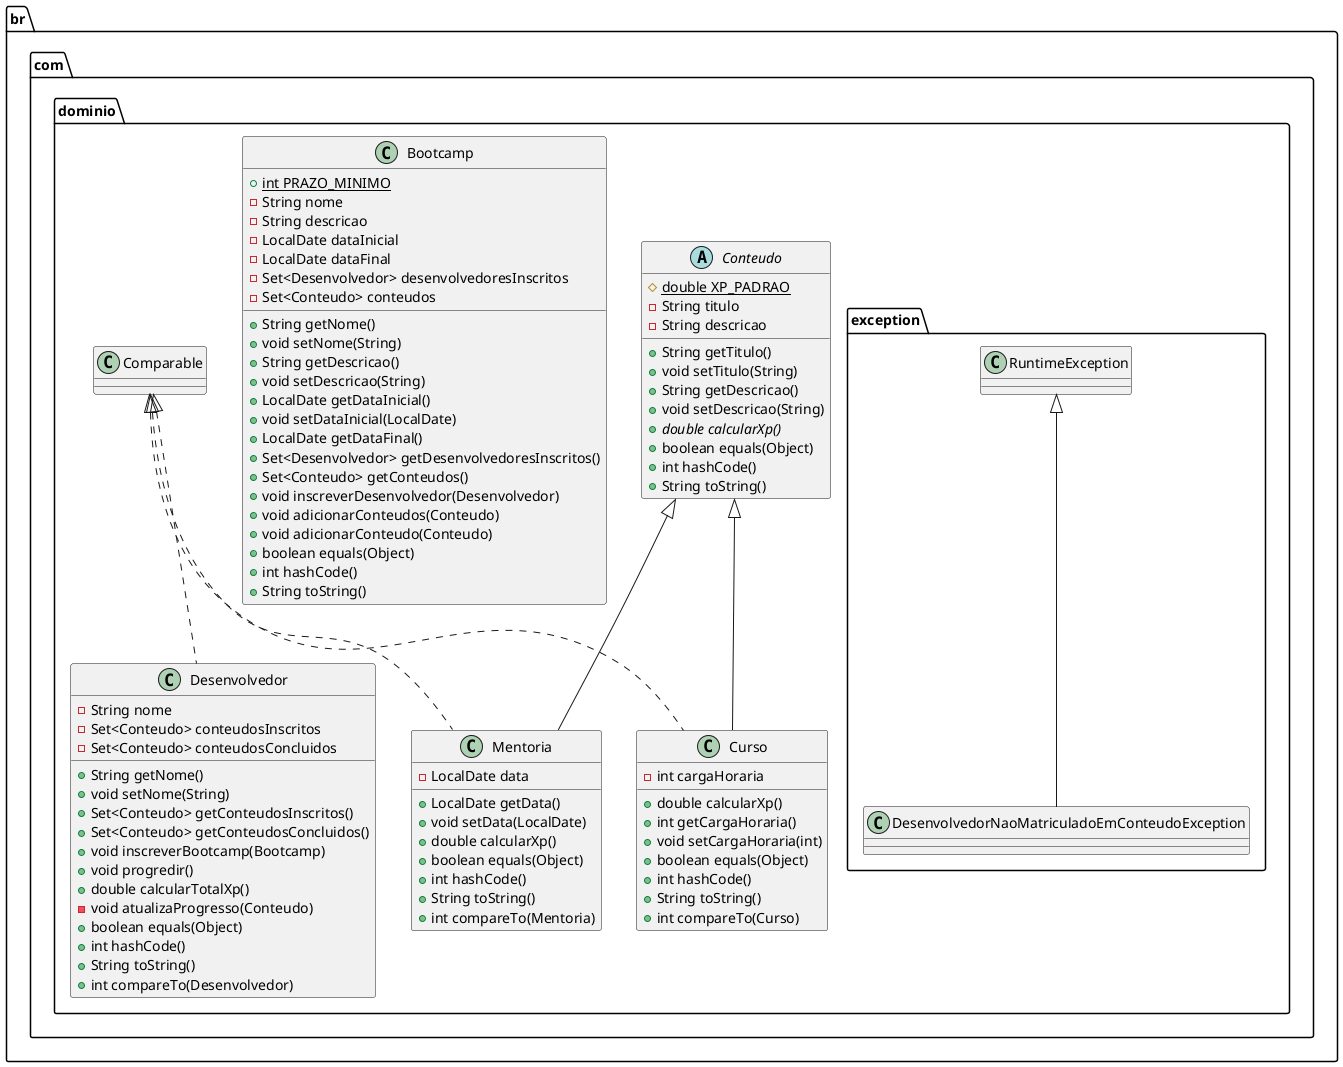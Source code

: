 @startuml
class br.com.dominio.Mentoria {
- LocalDate data
+ LocalDate getData()
+ void setData(LocalDate)
+ double calcularXp()
+ boolean equals(Object)
+ int hashCode()
+ String toString()
+ int compareTo(Mentoria)
}


abstract class br.com.dominio.Conteudo {
# {static} double XP_PADRAO
- String titulo
- String descricao
+ String getTitulo()
+ void setTitulo(String)
+ String getDescricao()
+ void setDescricao(String)
+ {abstract}double calcularXp()
+ boolean equals(Object)
+ int hashCode()
+ String toString()
}


class br.com.dominio.exception.DesenvolvedorNaoMatriculadoEmConteudoException {
}
class br.com.dominio.Curso {
- int cargaHoraria
+ double calcularXp()
+ int getCargaHoraria()
+ void setCargaHoraria(int)
+ boolean equals(Object)
+ int hashCode()
+ String toString()
+ int compareTo(Curso)
}


class br.com.dominio.Desenvolvedor {
- String nome
- Set<Conteudo> conteudosInscritos
- Set<Conteudo> conteudosConcluidos
+ String getNome()
+ void setNome(String)
+ Set<Conteudo> getConteudosInscritos()
+ Set<Conteudo> getConteudosConcluidos()
+ void inscreverBootcamp(Bootcamp)
+ void progredir()
+ double calcularTotalXp()
- void atualizaProgresso(Conteudo)
+ boolean equals(Object)
+ int hashCode()
+ String toString()
+ int compareTo(Desenvolvedor)
}


class br.com.dominio.Bootcamp {
+ {static} int PRAZO_MINIMO
- String nome
- String descricao
- LocalDate dataInicial
- LocalDate dataFinal
- Set<Desenvolvedor> desenvolvedoresInscritos
- Set<Conteudo> conteudos
+ String getNome()
+ void setNome(String)
+ String getDescricao()
+ void setDescricao(String)
+ LocalDate getDataInicial()
+ void setDataInicial(LocalDate)
+ LocalDate getDataFinal()
+ Set<Desenvolvedor> getDesenvolvedoresInscritos()
+ Set<Conteudo> getConteudos()
+ void inscreverDesenvolvedor(Desenvolvedor)
+ void adicionarConteudos(Conteudo)
+ void adicionarConteudo(Conteudo)
+ boolean equals(Object)
+ int hashCode()
+ String toString()
}




br.com.dominio.Comparable <|.. br.com.dominio.Mentoria
br.com.dominio.Conteudo <|-- br.com.dominio.Mentoria
br.com.dominio.exception.RuntimeException <|-- br.com.dominio.exception.DesenvolvedorNaoMatriculadoEmConteudoException
br.com.dominio.Comparable <|.. br.com.dominio.Curso
br.com.dominio.Conteudo <|-- br.com.dominio.Curso
br.com.dominio.Comparable <|.. br.com.dominio.Desenvolvedor
@enduml